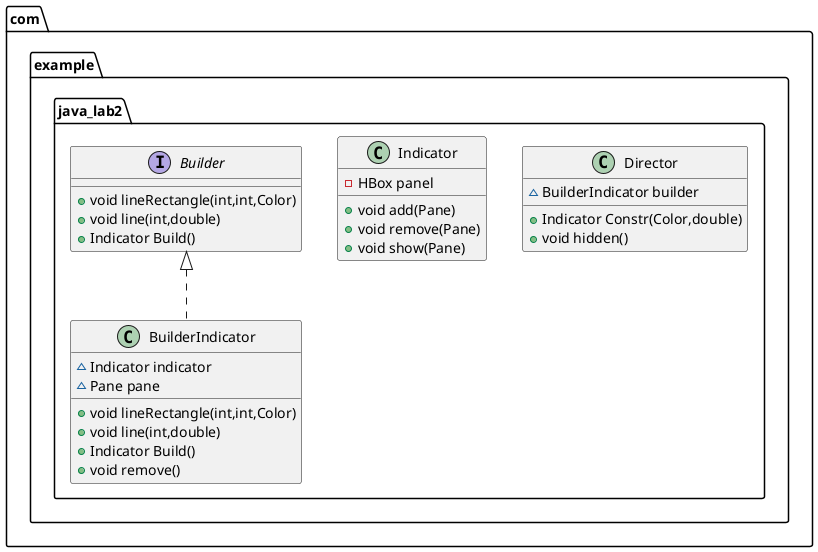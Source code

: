 @startuml
class com.example.java_lab2.Director {
~ BuilderIndicator builder
+ Indicator Constr(Color,double)
+ void hidden()
}
class com.example.java_lab2.BuilderIndicator {
~ Indicator indicator
~ Pane pane
+ void lineRectangle(int,int,Color)
+ void line(int,double)
+ Indicator Build()
+ void remove()
}
class com.example.java_lab2.Indicator {
- HBox panel
+ void add(Pane)
+ void remove(Pane)
+ void show(Pane)
}
interface com.example.java_lab2.Builder {
+ void lineRectangle(int,int,Color)
+ void line(int,double)
+ Indicator Build()
}


com.example.java_lab2.Builder <|.. com.example.java_lab2.BuilderIndicator
@enduml